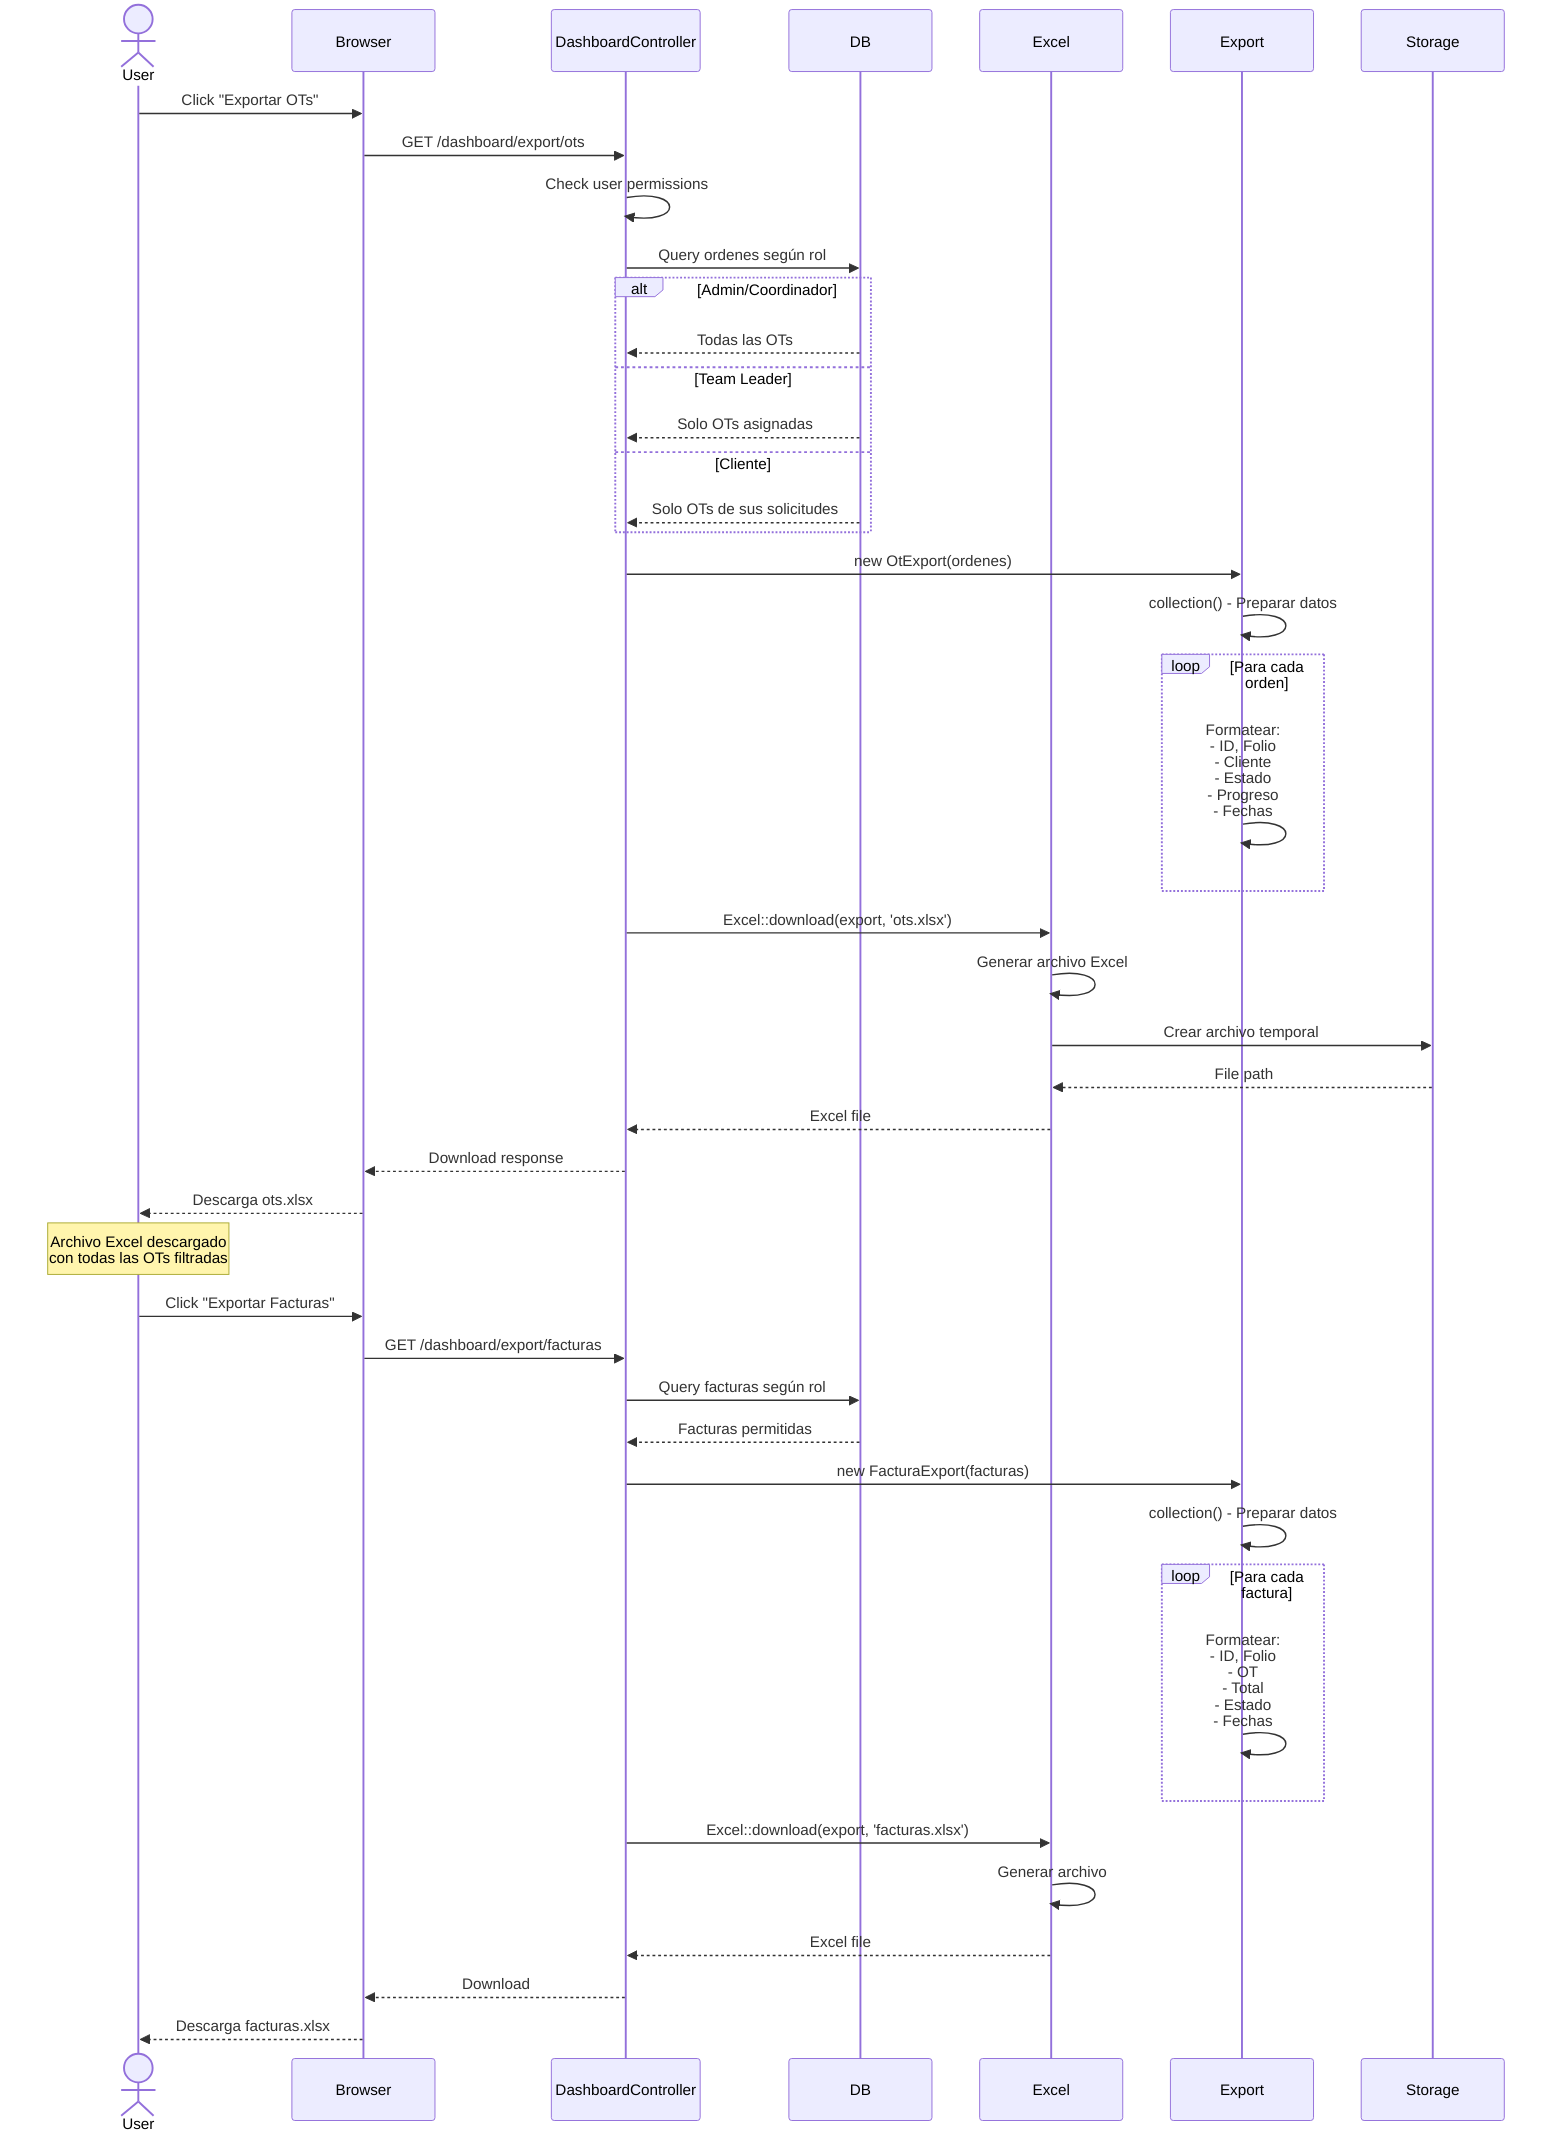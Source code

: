 ﻿sequenceDiagram
    actor User
    participant Browser
    participant DashboardController
    participant DB
    participant Excel
    participant Export
    participant Storage

    User->>Browser: Click "Exportar OTs"
    Browser->>DashboardController: GET /dashboard/export/ots
    
    DashboardController->>DashboardController: Check user permissions
    
    DashboardController->>DB: Query ordenes según rol
    
    alt Admin/Coordinador
        DB-->>DashboardController: Todas las OTs
    else Team Leader
        DB-->>DashboardController: Solo OTs asignadas
    else Cliente
        DB-->>DashboardController: Solo OTs de sus solicitudes
    end
    
    DashboardController->>Export: new OtExport(ordenes)
    Export->>Export: collection() - Preparar datos
    
    loop Para cada orden
        Export->>Export: Formatear:<br/>- ID, Folio<br/>- Cliente<br/>- Estado<br/>- Progreso<br/>- Fechas
    end
    
    DashboardController->>Excel: Excel::download(export, 'ots.xlsx')
    Excel->>Excel: Generar archivo Excel
    Excel->>Storage: Crear archivo temporal
    Storage-->>Excel: File path
    
    Excel-->>DashboardController: Excel file
    DashboardController-->>Browser: Download response
    Browser-->>User: Descarga ots.xlsx
    
    Note over User: Archivo Excel descargado<br/>con todas las OTs filtradas
    
    User->>Browser: Click "Exportar Facturas"
    Browser->>DashboardController: GET /dashboard/export/facturas
    
    DashboardController->>DB: Query facturas según rol
    DB-->>DashboardController: Facturas permitidas
    
    DashboardController->>Export: new FacturaExport(facturas)
    Export->>Export: collection() - Preparar datos
    
    loop Para cada factura
        Export->>Export: Formatear:<br/>- ID, Folio<br/>- OT<br/>- Total<br/>- Estado<br/>- Fechas
    end
    
    DashboardController->>Excel: Excel::download(export, 'facturas.xlsx')
    Excel->>Excel: Generar archivo
    Excel-->>DashboardController: Excel file
    DashboardController-->>Browser: Download
    Browser-->>User: Descarga facturas.xlsx